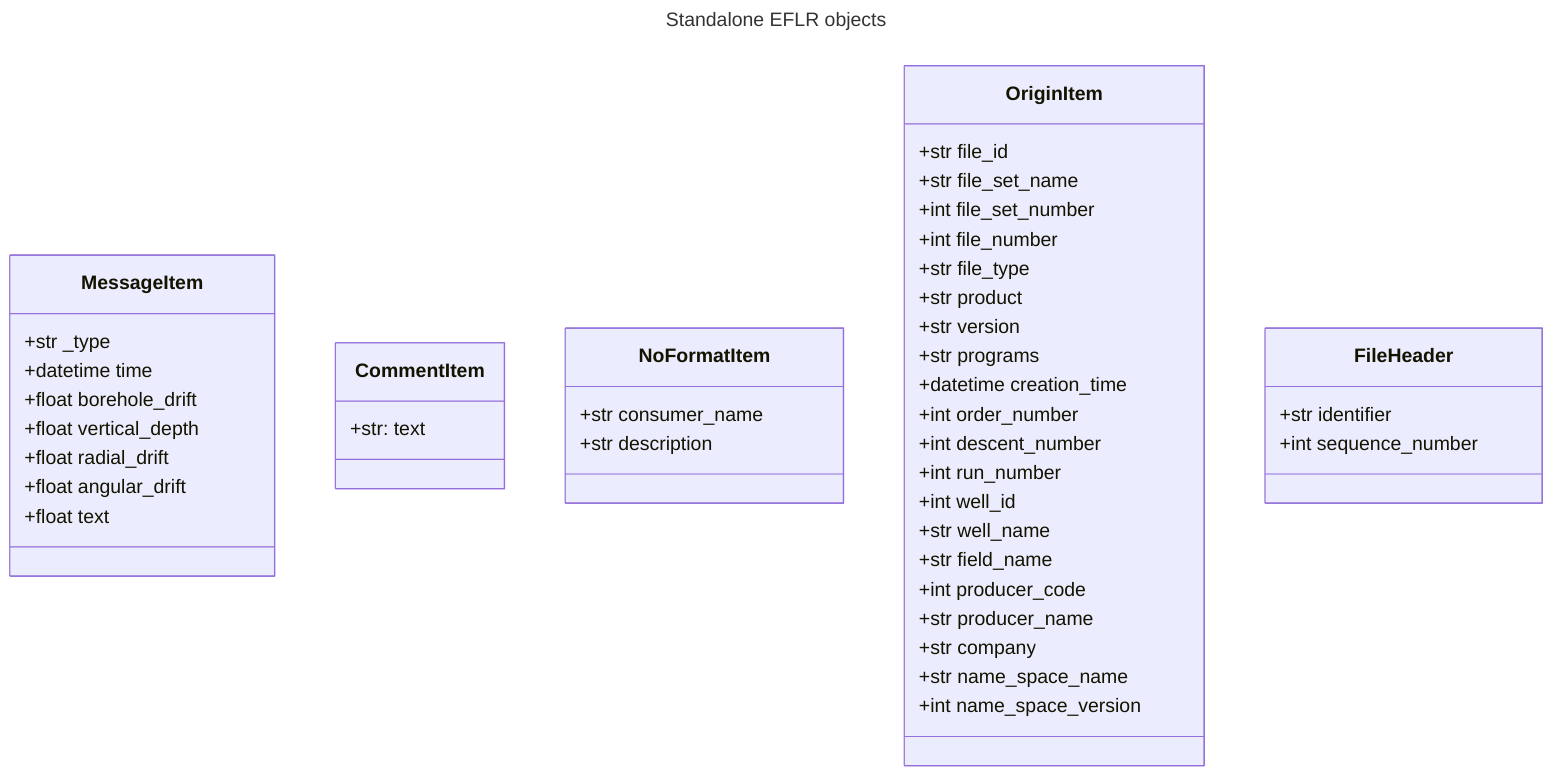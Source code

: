 ---
title: Standalone EFLR objects
---
classDiagram

    class MessageItem{
        +str _type
        +datetime time
        +float borehole_drift
        +float vertical_depth
        +float radial_drift
        +float angular_drift
        +float text
    }

    class CommentItem{
        +str: text
    }

    class NoFormatItem{
        +str consumer_name
        +str description
    }

    class OriginItem{
        +str file_id
        +str file_set_name
        +int file_set_number
        +int file_number
        +str file_type
        +str product
        +str version
        +str programs
        +datetime creation_time
        +int order_number
        +int descent_number
        +int run_number
        +int well_id
        +str well_name
        +str field_name
        +int producer_code
        +str producer_name
        +str company
        +str name_space_name
        +int name_space_version

    }

    class FileHeader{
        +str identifier
        +int sequence_number
    }